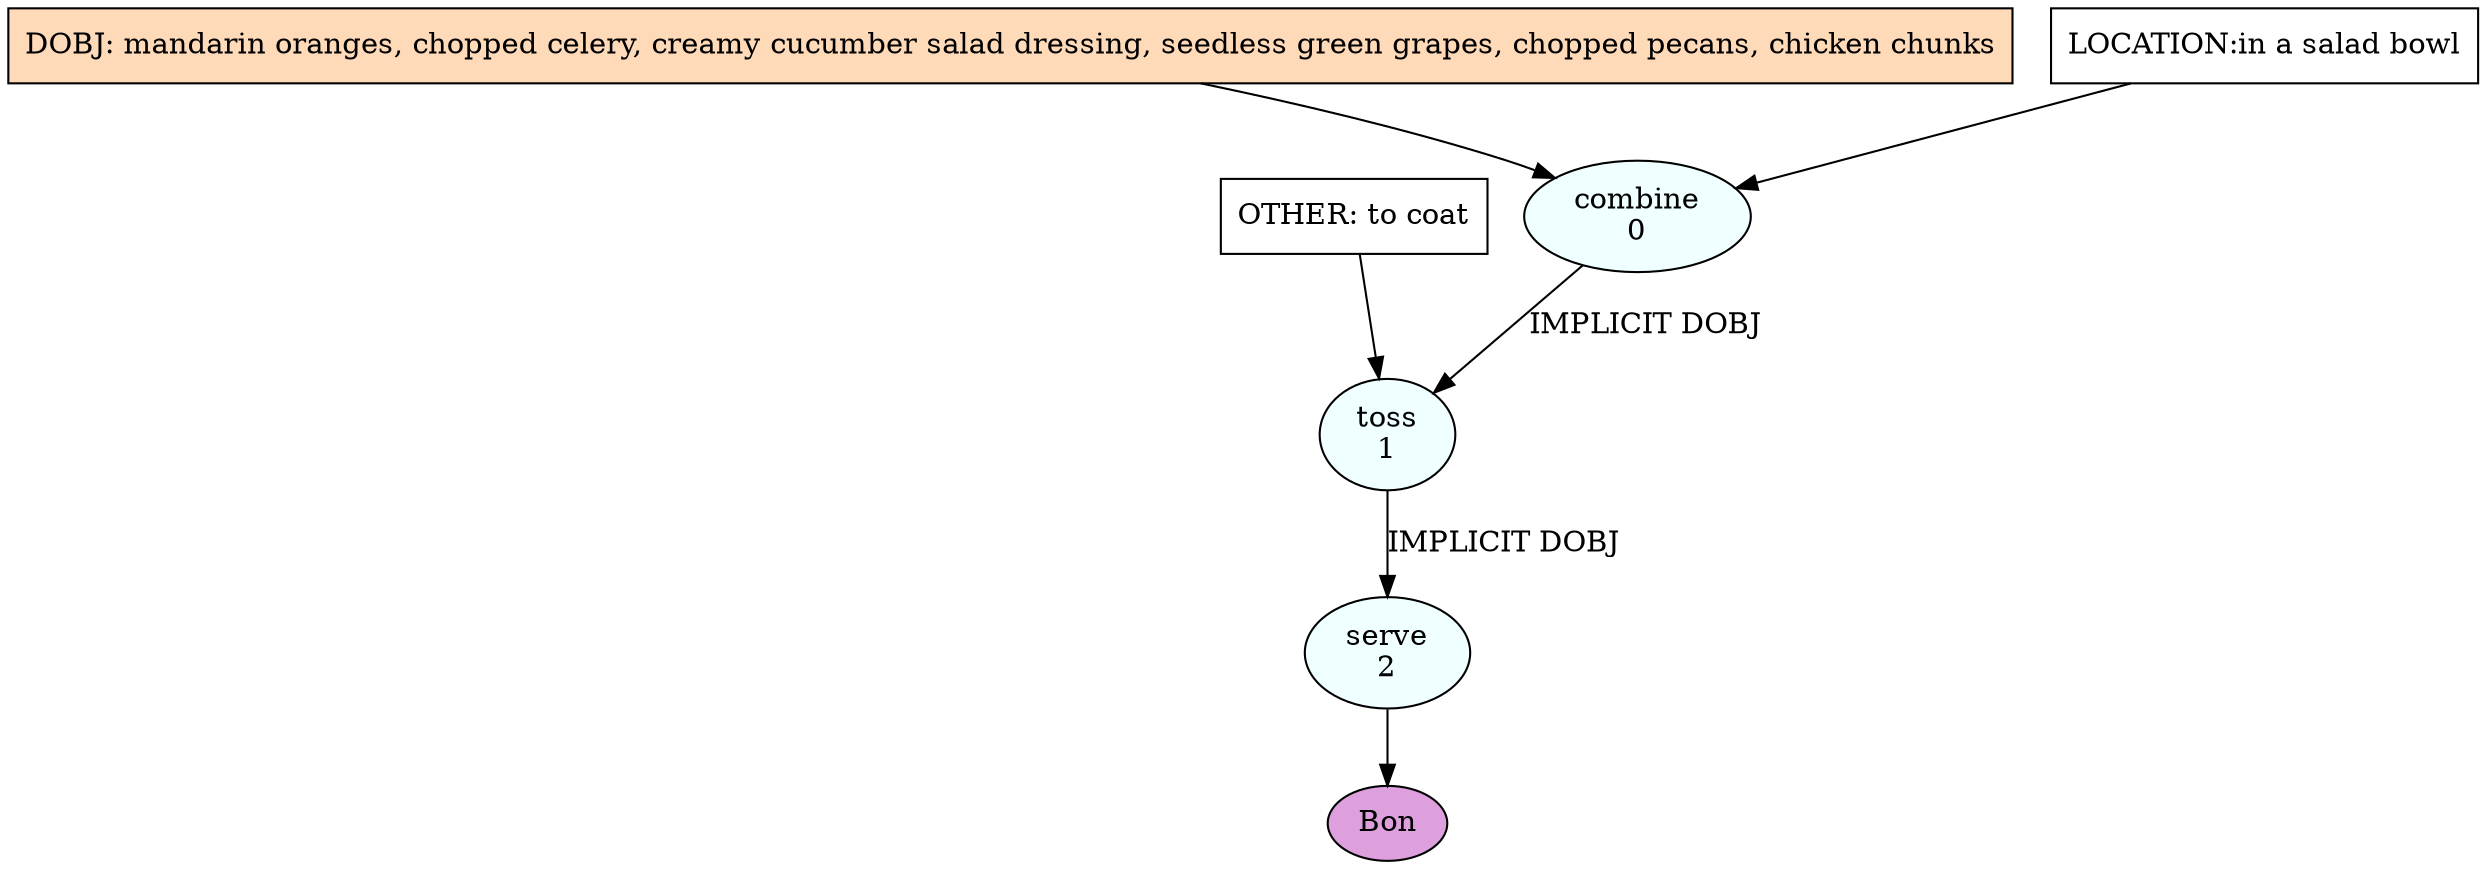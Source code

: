 digraph recipe {
E0[label="combine
0", shape=oval, style=filled, fillcolor=azure]
E1[label="toss
1", shape=oval, style=filled, fillcolor=azure]
E2[label="serve
2", shape=oval, style=filled, fillcolor=azure]
D0[label="DOBJ: mandarin oranges, chopped celery, creamy cucumber salad dressing, seedless green grapes, chopped pecans, chicken chunks", shape=box, style=filled, fillcolor=peachpuff]
D0 -> E0
P0_0[label="LOCATION:in a salad bowl", shape=box, style=filled, fillcolor=white]
P0_0 -> E0
E0 -> E1 [label="IMPLICIT DOBJ"]
O1_0_0[label="OTHER: to coat", shape=box, style=filled, fillcolor=white]
O1_0_0 -> E1
E1 -> E2 [label="IMPLICIT DOBJ"]
EOR[label="Bon", shape=oval, style=filled, fillcolor=plum]
E2 -> EOR
}
